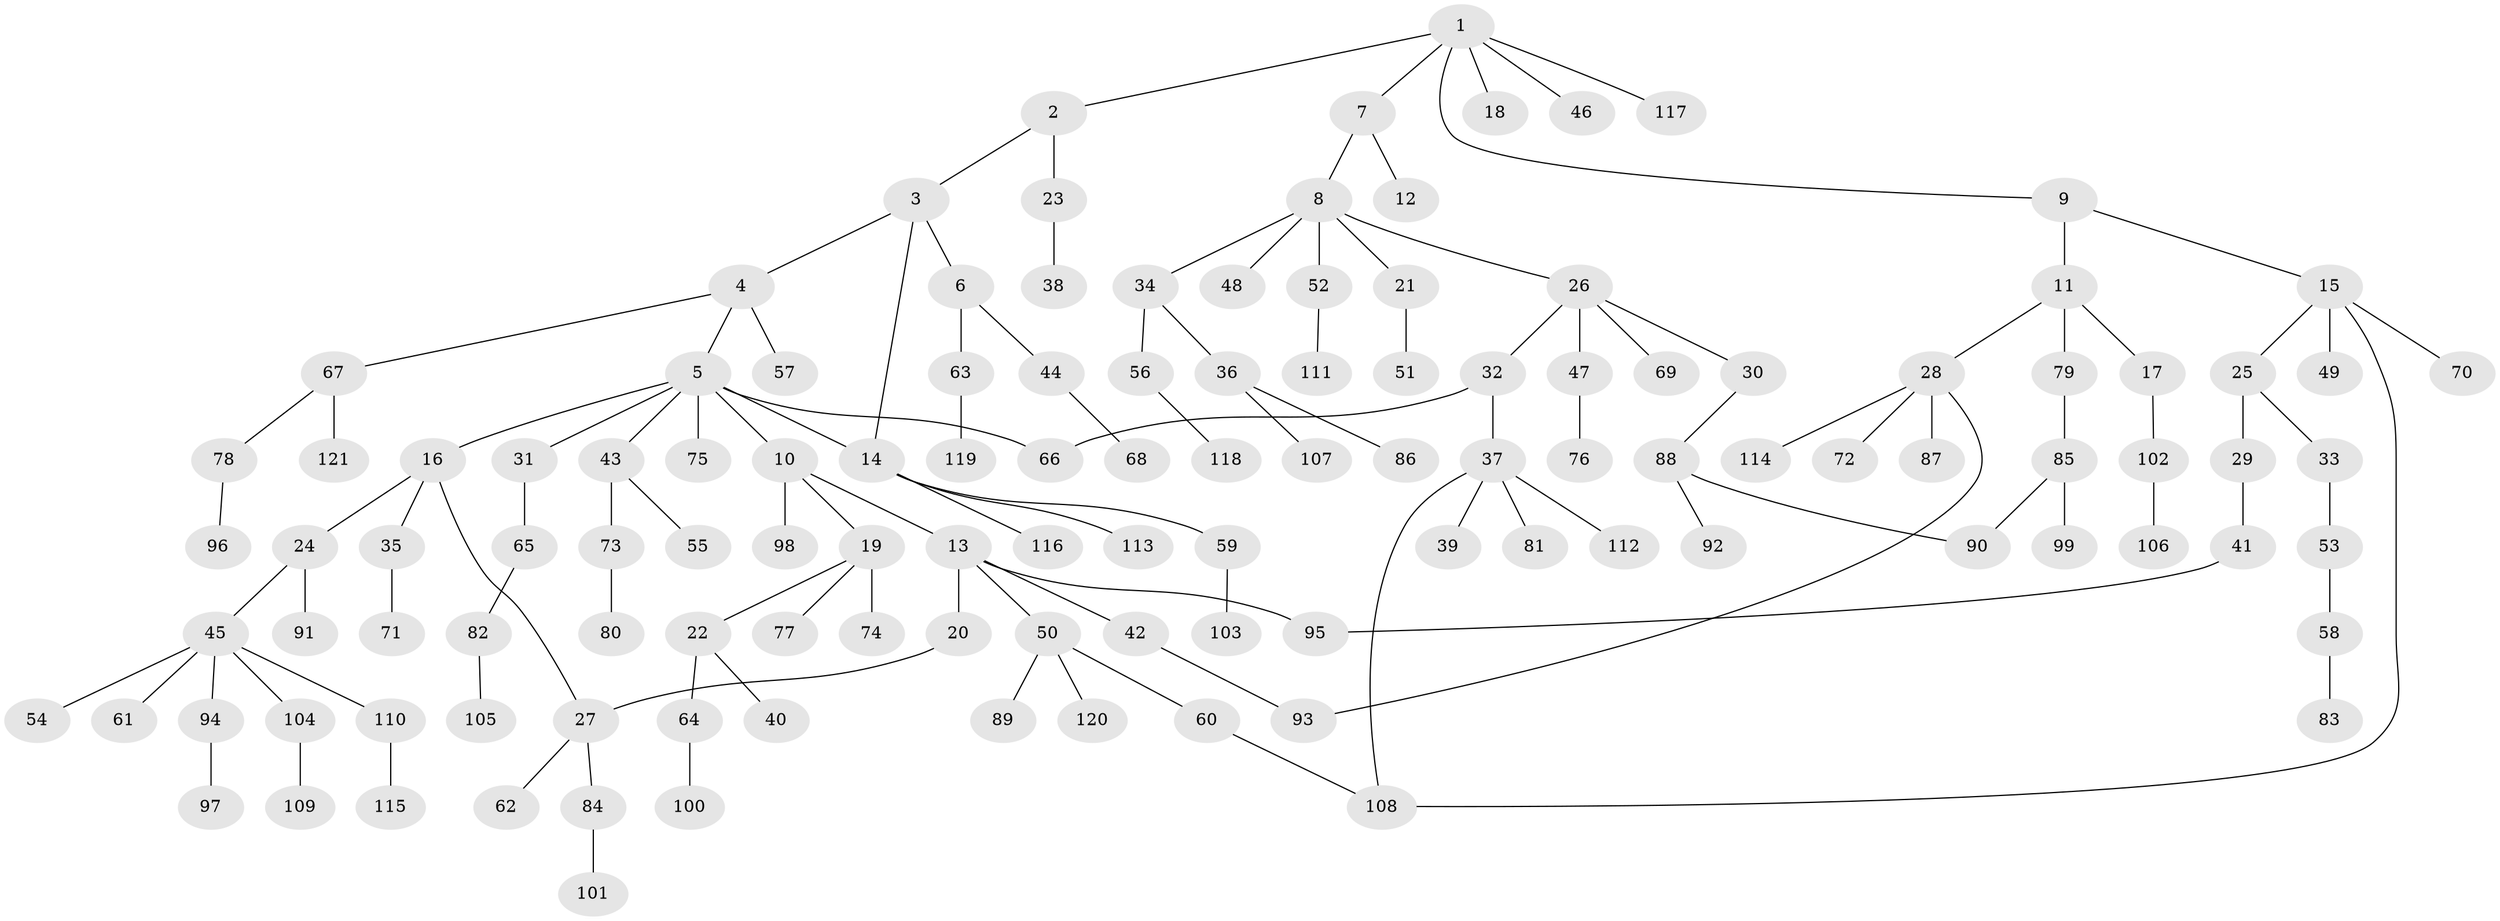 // Generated by graph-tools (version 1.1) at 2025/00/03/09/25 03:00:58]
// undirected, 121 vertices, 128 edges
graph export_dot {
graph [start="1"]
  node [color=gray90,style=filled];
  1;
  2;
  3;
  4;
  5;
  6;
  7;
  8;
  9;
  10;
  11;
  12;
  13;
  14;
  15;
  16;
  17;
  18;
  19;
  20;
  21;
  22;
  23;
  24;
  25;
  26;
  27;
  28;
  29;
  30;
  31;
  32;
  33;
  34;
  35;
  36;
  37;
  38;
  39;
  40;
  41;
  42;
  43;
  44;
  45;
  46;
  47;
  48;
  49;
  50;
  51;
  52;
  53;
  54;
  55;
  56;
  57;
  58;
  59;
  60;
  61;
  62;
  63;
  64;
  65;
  66;
  67;
  68;
  69;
  70;
  71;
  72;
  73;
  74;
  75;
  76;
  77;
  78;
  79;
  80;
  81;
  82;
  83;
  84;
  85;
  86;
  87;
  88;
  89;
  90;
  91;
  92;
  93;
  94;
  95;
  96;
  97;
  98;
  99;
  100;
  101;
  102;
  103;
  104;
  105;
  106;
  107;
  108;
  109;
  110;
  111;
  112;
  113;
  114;
  115;
  116;
  117;
  118;
  119;
  120;
  121;
  1 -- 2;
  1 -- 7;
  1 -- 9;
  1 -- 18;
  1 -- 46;
  1 -- 117;
  2 -- 3;
  2 -- 23;
  3 -- 4;
  3 -- 6;
  3 -- 14;
  4 -- 5;
  4 -- 57;
  4 -- 67;
  5 -- 10;
  5 -- 16;
  5 -- 31;
  5 -- 43;
  5 -- 75;
  5 -- 66;
  5 -- 14;
  6 -- 44;
  6 -- 63;
  7 -- 8;
  7 -- 12;
  8 -- 21;
  8 -- 26;
  8 -- 34;
  8 -- 48;
  8 -- 52;
  9 -- 11;
  9 -- 15;
  10 -- 13;
  10 -- 19;
  10 -- 98;
  11 -- 17;
  11 -- 28;
  11 -- 79;
  13 -- 20;
  13 -- 42;
  13 -- 50;
  13 -- 95;
  14 -- 59;
  14 -- 113;
  14 -- 116;
  15 -- 25;
  15 -- 49;
  15 -- 70;
  15 -- 108;
  16 -- 24;
  16 -- 35;
  16 -- 27;
  17 -- 102;
  19 -- 22;
  19 -- 74;
  19 -- 77;
  20 -- 27;
  21 -- 51;
  22 -- 40;
  22 -- 64;
  23 -- 38;
  24 -- 45;
  24 -- 91;
  25 -- 29;
  25 -- 33;
  26 -- 30;
  26 -- 32;
  26 -- 47;
  26 -- 69;
  27 -- 62;
  27 -- 84;
  28 -- 72;
  28 -- 87;
  28 -- 114;
  28 -- 93;
  29 -- 41;
  30 -- 88;
  31 -- 65;
  32 -- 37;
  32 -- 66;
  33 -- 53;
  34 -- 36;
  34 -- 56;
  35 -- 71;
  36 -- 86;
  36 -- 107;
  37 -- 39;
  37 -- 81;
  37 -- 112;
  37 -- 108;
  41 -- 95;
  42 -- 93;
  43 -- 55;
  43 -- 73;
  44 -- 68;
  45 -- 54;
  45 -- 61;
  45 -- 94;
  45 -- 104;
  45 -- 110;
  47 -- 76;
  50 -- 60;
  50 -- 89;
  50 -- 120;
  52 -- 111;
  53 -- 58;
  56 -- 118;
  58 -- 83;
  59 -- 103;
  60 -- 108;
  63 -- 119;
  64 -- 100;
  65 -- 82;
  67 -- 78;
  67 -- 121;
  73 -- 80;
  78 -- 96;
  79 -- 85;
  82 -- 105;
  84 -- 101;
  85 -- 99;
  85 -- 90;
  88 -- 90;
  88 -- 92;
  94 -- 97;
  102 -- 106;
  104 -- 109;
  110 -- 115;
}
